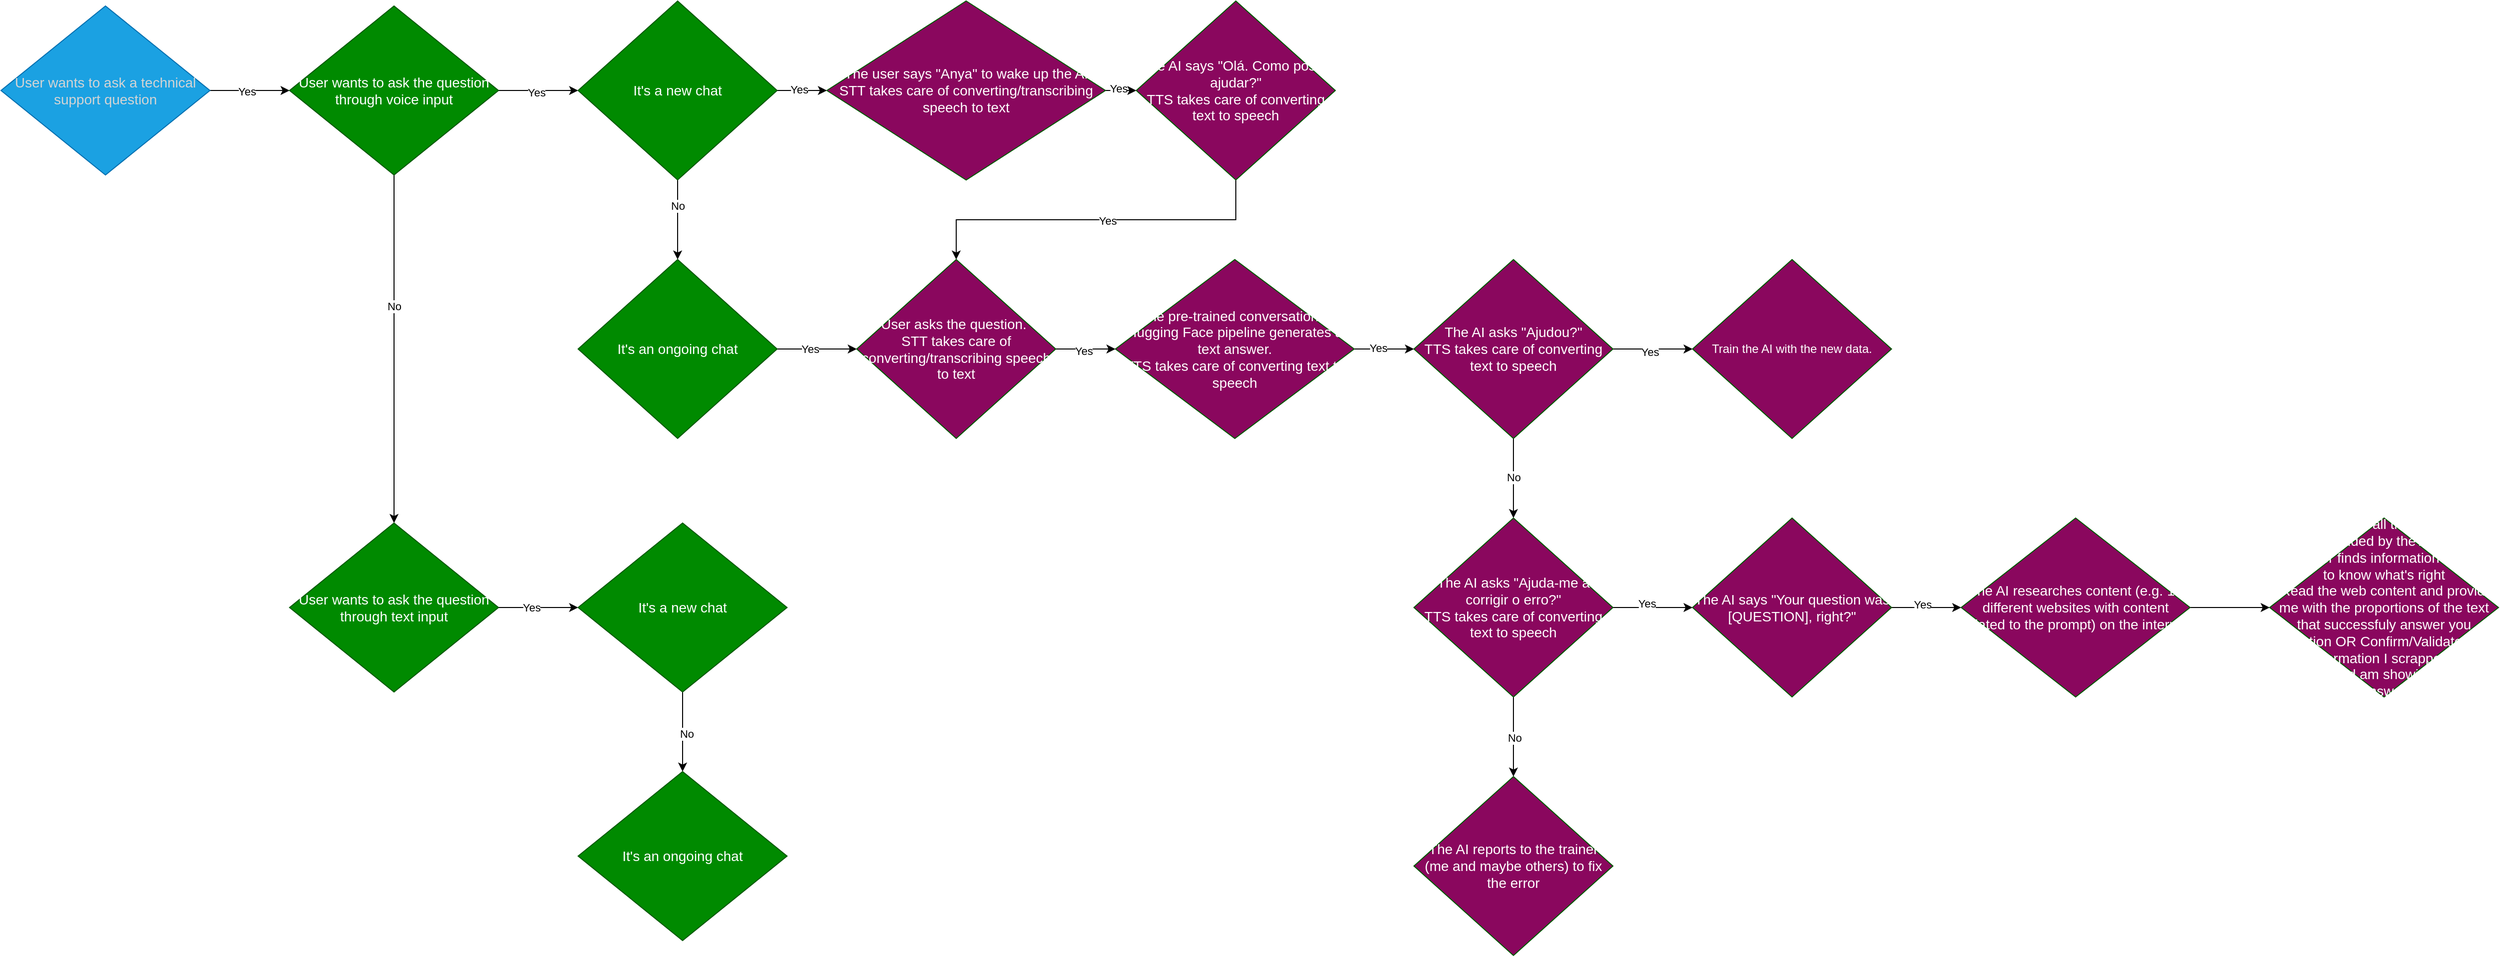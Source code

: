 <mxfile version="24.7.14">
  <diagram name="Page-1" id="gkFzmjaqYDRCej1VpN2q">
    <mxGraphModel dx="861" dy="499" grid="1" gridSize="10" guides="1" tooltips="1" connect="1" arrows="1" fold="1" page="1" pageScale="1" pageWidth="827" pageHeight="1169" math="0" shadow="0">
      <root>
        <mxCell id="0" />
        <mxCell id="1" parent="0" />
        <mxCell id="Mi3QBUJI7nnlioBzKTCS-8" value="" style="edgeStyle=orthogonalEdgeStyle;rounded=0;orthogonalLoop=1;jettySize=auto;html=1;" parent="1" source="Mi3QBUJI7nnlioBzKTCS-1" target="Mi3QBUJI7nnlioBzKTCS-7" edge="1">
          <mxGeometry relative="1" as="geometry" />
        </mxCell>
        <mxCell id="Mi3QBUJI7nnlioBzKTCS-9" value="Yes" style="edgeLabel;html=1;align=center;verticalAlign=middle;resizable=0;points=[];" parent="Mi3QBUJI7nnlioBzKTCS-8" vertex="1" connectable="0">
          <mxGeometry x="-0.072" y="-1" relative="1" as="geometry">
            <mxPoint as="offset" />
          </mxGeometry>
        </mxCell>
        <mxCell id="Mi3QBUJI7nnlioBzKTCS-1" value="&lt;span data-lucid-type=&quot;application/vnd.lucid.text&quot; data-lucid-content=&quot;{&amp;quot;t&amp;quot;:&amp;quot;User wants to asks a technical support question&amp;quot;,&amp;quot;m&amp;quot;:[{&amp;quot;s&amp;quot;:0,&amp;quot;n&amp;quot;:&amp;quot;fsp&amp;quot;,&amp;quot;v&amp;quot;:&amp;quot;ss_presetShapeStyle1_textStyle&amp;quot;,&amp;quot;e&amp;quot;:47},{&amp;quot;s&amp;quot;:0,&amp;quot;n&amp;quot;:&amp;quot;fsp2&amp;quot;,&amp;quot;v&amp;quot;:&amp;quot;ss_presetShapeStyle1_textStyle&amp;quot;,&amp;quot;e&amp;quot;:47},{&amp;quot;s&amp;quot;:0,&amp;quot;n&amp;quot;:&amp;quot;s&amp;quot;,&amp;quot;v&amp;quot;:22.222,&amp;quot;e&amp;quot;:47}]}&quot;&gt;&lt;font style=&quot;font-size: 14px;&quot;&gt;User wants to ask a technical support question&lt;/font&gt;&lt;/span&gt;" style="rhombus;whiteSpace=wrap;html=1;fillColor=#1ba1e2;fontColor=#D4D4D4;strokeColor=#006EAF;" parent="1" vertex="1">
          <mxGeometry x="100" y="80" width="210" height="170" as="geometry" />
        </mxCell>
        <mxCell id="Mi3QBUJI7nnlioBzKTCS-11" value="" style="edgeStyle=orthogonalEdgeStyle;rounded=0;orthogonalLoop=1;jettySize=auto;html=1;" parent="1" source="Mi3QBUJI7nnlioBzKTCS-7" target="Mi3QBUJI7nnlioBzKTCS-10" edge="1">
          <mxGeometry relative="1" as="geometry" />
        </mxCell>
        <mxCell id="Mi3QBUJI7nnlioBzKTCS-12" value="Yes" style="edgeLabel;html=1;align=center;verticalAlign=middle;resizable=0;points=[];" parent="Mi3QBUJI7nnlioBzKTCS-11" vertex="1" connectable="0">
          <mxGeometry x="-0.064" y="-2" relative="1" as="geometry">
            <mxPoint as="offset" />
          </mxGeometry>
        </mxCell>
        <mxCell id="Mi3QBUJI7nnlioBzKTCS-18" value="" style="edgeStyle=orthogonalEdgeStyle;rounded=0;orthogonalLoop=1;jettySize=auto;html=1;" parent="1" source="Mi3QBUJI7nnlioBzKTCS-7" target="Mi3QBUJI7nnlioBzKTCS-17" edge="1">
          <mxGeometry relative="1" as="geometry" />
        </mxCell>
        <mxCell id="Mi3QBUJI7nnlioBzKTCS-19" value="No" style="edgeLabel;html=1;align=center;verticalAlign=middle;resizable=0;points=[];" parent="Mi3QBUJI7nnlioBzKTCS-18" vertex="1" connectable="0">
          <mxGeometry x="-0.248" relative="1" as="geometry">
            <mxPoint as="offset" />
          </mxGeometry>
        </mxCell>
        <mxCell id="Mi3QBUJI7nnlioBzKTCS-7" value="&lt;span data-lucid-type=&quot;application/vnd.lucid.text&quot; data-lucid-content=&quot;{&amp;quot;t&amp;quot;:&amp;quot;User wants to asks a technical support question&amp;quot;,&amp;quot;m&amp;quot;:[{&amp;quot;s&amp;quot;:0,&amp;quot;n&amp;quot;:&amp;quot;fsp&amp;quot;,&amp;quot;v&amp;quot;:&amp;quot;ss_presetShapeStyle1_textStyle&amp;quot;,&amp;quot;e&amp;quot;:47},{&amp;quot;s&amp;quot;:0,&amp;quot;n&amp;quot;:&amp;quot;fsp2&amp;quot;,&amp;quot;v&amp;quot;:&amp;quot;ss_presetShapeStyle1_textStyle&amp;quot;,&amp;quot;e&amp;quot;:47},{&amp;quot;s&amp;quot;:0,&amp;quot;n&amp;quot;:&amp;quot;s&amp;quot;,&amp;quot;v&amp;quot;:22.222,&amp;quot;e&amp;quot;:47}]}&quot;&gt;&lt;font style=&quot;font-size: 14px;&quot;&gt;User wants to ask the question through voice input&lt;/font&gt;&lt;/span&gt;" style="rhombus;whiteSpace=wrap;html=1;fillColor=#008a00;fontColor=#ffffff;strokeColor=#005700;" parent="1" vertex="1">
          <mxGeometry x="390" y="80" width="210" height="170" as="geometry" />
        </mxCell>
        <mxCell id="Mi3QBUJI7nnlioBzKTCS-21" value="" style="edgeStyle=orthogonalEdgeStyle;rounded=0;orthogonalLoop=1;jettySize=auto;html=1;" parent="1" source="Mi3QBUJI7nnlioBzKTCS-10" target="Mi3QBUJI7nnlioBzKTCS-20" edge="1">
          <mxGeometry relative="1" as="geometry" />
        </mxCell>
        <mxCell id="Mi3QBUJI7nnlioBzKTCS-22" value="No" style="edgeLabel;html=1;align=center;verticalAlign=middle;resizable=0;points=[];" parent="Mi3QBUJI7nnlioBzKTCS-21" vertex="1" connectable="0">
          <mxGeometry x="-0.356" relative="1" as="geometry">
            <mxPoint as="offset" />
          </mxGeometry>
        </mxCell>
        <mxCell id="Mi3QBUJI7nnlioBzKTCS-31" value="" style="edgeStyle=orthogonalEdgeStyle;rounded=0;orthogonalLoop=1;jettySize=auto;html=1;" parent="1" source="Mi3QBUJI7nnlioBzKTCS-10" target="Mi3QBUJI7nnlioBzKTCS-30" edge="1">
          <mxGeometry relative="1" as="geometry" />
        </mxCell>
        <mxCell id="Mi3QBUJI7nnlioBzKTCS-32" value="Yes" style="edgeLabel;html=1;align=center;verticalAlign=middle;resizable=0;points=[];" parent="Mi3QBUJI7nnlioBzKTCS-31" vertex="1" connectable="0">
          <mxGeometry x="-0.125" y="1" relative="1" as="geometry">
            <mxPoint as="offset" />
          </mxGeometry>
        </mxCell>
        <mxCell id="Mi3QBUJI7nnlioBzKTCS-10" value="&lt;span data-lucid-type=&quot;application/vnd.lucid.text&quot; data-lucid-content=&quot;{&amp;quot;t&amp;quot;:&amp;quot;User wants to asks a technical support question&amp;quot;,&amp;quot;m&amp;quot;:[{&amp;quot;s&amp;quot;:0,&amp;quot;n&amp;quot;:&amp;quot;fsp&amp;quot;,&amp;quot;v&amp;quot;:&amp;quot;ss_presetShapeStyle1_textStyle&amp;quot;,&amp;quot;e&amp;quot;:47},{&amp;quot;s&amp;quot;:0,&amp;quot;n&amp;quot;:&amp;quot;fsp2&amp;quot;,&amp;quot;v&amp;quot;:&amp;quot;ss_presetShapeStyle1_textStyle&amp;quot;,&amp;quot;e&amp;quot;:47},{&amp;quot;s&amp;quot;:0,&amp;quot;n&amp;quot;:&amp;quot;s&amp;quot;,&amp;quot;v&amp;quot;:22.222,&amp;quot;e&amp;quot;:47}]}&quot;&gt;&lt;font style=&quot;font-size: 14px;&quot;&gt;It&#39;s a new chat&lt;/font&gt;&lt;/span&gt;" style="rhombus;whiteSpace=wrap;html=1;fillColor=#008a00;fontColor=#ffffff;strokeColor=#005700;labelPadding=0;" parent="1" vertex="1">
          <mxGeometry x="680" y="75" width="200" height="180" as="geometry" />
        </mxCell>
        <mxCell id="Mi3QBUJI7nnlioBzKTCS-24" value="" style="edgeStyle=orthogonalEdgeStyle;rounded=0;orthogonalLoop=1;jettySize=auto;html=1;" parent="1" source="Mi3QBUJI7nnlioBzKTCS-17" target="Mi3QBUJI7nnlioBzKTCS-23" edge="1">
          <mxGeometry relative="1" as="geometry" />
        </mxCell>
        <mxCell id="Mi3QBUJI7nnlioBzKTCS-26" value="Yes" style="edgeLabel;html=1;align=center;verticalAlign=middle;resizable=0;points=[];" parent="Mi3QBUJI7nnlioBzKTCS-24" vertex="1" connectable="0">
          <mxGeometry x="-0.175" relative="1" as="geometry">
            <mxPoint as="offset" />
          </mxGeometry>
        </mxCell>
        <mxCell id="Mi3QBUJI7nnlioBzKTCS-17" value="&lt;span style=&quot;font-size: 14px;&quot;&gt;User wants to ask the question through text input&lt;/span&gt;" style="rhombus;whiteSpace=wrap;html=1;fillColor=#008a00;fontColor=#ffffff;strokeColor=#005700;" parent="1" vertex="1">
          <mxGeometry x="390" y="600" width="210" height="170" as="geometry" />
        </mxCell>
        <mxCell id="Mi3QBUJI7nnlioBzKTCS-34" value="" style="edgeStyle=orthogonalEdgeStyle;rounded=0;orthogonalLoop=1;jettySize=auto;html=1;" parent="1" source="Mi3QBUJI7nnlioBzKTCS-20" target="Mi3QBUJI7nnlioBzKTCS-33" edge="1">
          <mxGeometry relative="1" as="geometry" />
        </mxCell>
        <mxCell id="Mi3QBUJI7nnlioBzKTCS-45" value="Yes" style="edgeLabel;html=1;align=center;verticalAlign=middle;resizable=0;points=[];" parent="Mi3QBUJI7nnlioBzKTCS-34" vertex="1" connectable="0">
          <mxGeometry x="-0.175" relative="1" as="geometry">
            <mxPoint as="offset" />
          </mxGeometry>
        </mxCell>
        <mxCell id="Mi3QBUJI7nnlioBzKTCS-20" value="&lt;span data-lucid-type=&quot;application/vnd.lucid.text&quot; data-lucid-content=&quot;{&amp;quot;t&amp;quot;:&amp;quot;User wants to asks a technical support question&amp;quot;,&amp;quot;m&amp;quot;:[{&amp;quot;s&amp;quot;:0,&amp;quot;n&amp;quot;:&amp;quot;fsp&amp;quot;,&amp;quot;v&amp;quot;:&amp;quot;ss_presetShapeStyle1_textStyle&amp;quot;,&amp;quot;e&amp;quot;:47},{&amp;quot;s&amp;quot;:0,&amp;quot;n&amp;quot;:&amp;quot;fsp2&amp;quot;,&amp;quot;v&amp;quot;:&amp;quot;ss_presetShapeStyle1_textStyle&amp;quot;,&amp;quot;e&amp;quot;:47},{&amp;quot;s&amp;quot;:0,&amp;quot;n&amp;quot;:&amp;quot;s&amp;quot;,&amp;quot;v&amp;quot;:22.222,&amp;quot;e&amp;quot;:47}]}&quot;&gt;&lt;font style=&quot;font-size: 14px;&quot;&gt;It&#39;s an ongoing chat&lt;/font&gt;&lt;/span&gt;" style="rhombus;whiteSpace=wrap;html=1;fillColor=#008a00;fontColor=#ffffff;strokeColor=#005700;labelPadding=0;" parent="1" vertex="1">
          <mxGeometry x="680" y="335" width="200" height="180" as="geometry" />
        </mxCell>
        <mxCell id="Mi3QBUJI7nnlioBzKTCS-28" value="" style="edgeStyle=orthogonalEdgeStyle;rounded=0;orthogonalLoop=1;jettySize=auto;html=1;" parent="1" source="Mi3QBUJI7nnlioBzKTCS-23" target="Mi3QBUJI7nnlioBzKTCS-27" edge="1">
          <mxGeometry relative="1" as="geometry" />
        </mxCell>
        <mxCell id="Mi3QBUJI7nnlioBzKTCS-29" value="No" style="edgeLabel;html=1;align=center;verticalAlign=middle;resizable=0;points=[];" parent="Mi3QBUJI7nnlioBzKTCS-28" vertex="1" connectable="0">
          <mxGeometry x="0.05" y="4" relative="1" as="geometry">
            <mxPoint as="offset" />
          </mxGeometry>
        </mxCell>
        <mxCell id="Mi3QBUJI7nnlioBzKTCS-23" value="&lt;span style=&quot;font-size: 14px;&quot;&gt;It&#39;s a new chat&lt;/span&gt;" style="rhombus;whiteSpace=wrap;html=1;fillColor=#008a00;fontColor=#ffffff;strokeColor=#005700;" parent="1" vertex="1">
          <mxGeometry x="680" y="600" width="210" height="170" as="geometry" />
        </mxCell>
        <mxCell id="Mi3QBUJI7nnlioBzKTCS-27" value="&lt;span style=&quot;font-size: 14px;&quot;&gt;It&#39;s an ongoing chat&lt;/span&gt;" style="rhombus;whiteSpace=wrap;html=1;fillColor=#008a00;fontColor=#ffffff;strokeColor=#005700;" parent="1" vertex="1">
          <mxGeometry x="680" y="850" width="210" height="170" as="geometry" />
        </mxCell>
        <mxCell id="Mi3QBUJI7nnlioBzKTCS-50" style="edgeStyle=orthogonalEdgeStyle;rounded=0;orthogonalLoop=1;jettySize=auto;html=1;exitX=1;exitY=0.5;exitDx=0;exitDy=0;entryX=0;entryY=0.5;entryDx=0;entryDy=0;" parent="1" source="Mi3QBUJI7nnlioBzKTCS-30" edge="1">
          <mxGeometry relative="1" as="geometry">
            <mxPoint x="1241" y="165" as="targetPoint" />
          </mxGeometry>
        </mxCell>
        <mxCell id="3tyTSm6g-eks1iVY2ws1-3" value="Yes" style="edgeLabel;html=1;align=center;verticalAlign=middle;resizable=0;points=[];" parent="Mi3QBUJI7nnlioBzKTCS-50" vertex="1" connectable="0">
          <mxGeometry x="-0.161" y="2" relative="1" as="geometry">
            <mxPoint as="offset" />
          </mxGeometry>
        </mxCell>
        <mxCell id="Mi3QBUJI7nnlioBzKTCS-30" value="&lt;span data-lucid-type=&quot;application/vnd.lucid.text&quot; data-lucid-content=&quot;{&amp;quot;t&amp;quot;:&amp;quot;User wants to asks a technical support question&amp;quot;,&amp;quot;m&amp;quot;:[{&amp;quot;s&amp;quot;:0,&amp;quot;n&amp;quot;:&amp;quot;fsp&amp;quot;,&amp;quot;v&amp;quot;:&amp;quot;ss_presetShapeStyle1_textStyle&amp;quot;,&amp;quot;e&amp;quot;:47},{&amp;quot;s&amp;quot;:0,&amp;quot;n&amp;quot;:&amp;quot;fsp2&amp;quot;,&amp;quot;v&amp;quot;:&amp;quot;ss_presetShapeStyle1_textStyle&amp;quot;,&amp;quot;e&amp;quot;:47},{&amp;quot;s&amp;quot;:0,&amp;quot;n&amp;quot;:&amp;quot;s&amp;quot;,&amp;quot;v&amp;quot;:22.222,&amp;quot;e&amp;quot;:47}]}&quot;&gt;&lt;font style=&quot;font-size: 14px;&quot;&gt;The user says &quot;Anya&quot; to wake up the AI&lt;br&gt;STT takes care of converting/transcribing speech&lt;/font&gt;&lt;/span&gt;&lt;span style=&quot;font-size: 14px; background-color: initial;&quot;&gt;&amp;nbsp;to text&lt;/span&gt;" style="rhombus;whiteSpace=wrap;html=1;fillColor=#8A075E;fontColor=#ffffff;strokeColor=#005700;labelPadding=0;" parent="1" vertex="1">
          <mxGeometry x="930" y="75" width="280" height="180" as="geometry" />
        </mxCell>
        <mxCell id="3tyTSm6g-eks1iVY2ws1-2" value="" style="edgeStyle=orthogonalEdgeStyle;rounded=0;orthogonalLoop=1;jettySize=auto;html=1;" parent="1" source="Mi3QBUJI7nnlioBzKTCS-33" target="3tyTSm6g-eks1iVY2ws1-1" edge="1">
          <mxGeometry relative="1" as="geometry" />
        </mxCell>
        <mxCell id="3tyTSm6g-eks1iVY2ws1-11" value="Yes" style="edgeLabel;html=1;align=center;verticalAlign=middle;resizable=0;points=[];" parent="3tyTSm6g-eks1iVY2ws1-2" vertex="1" connectable="0">
          <mxGeometry x="-0.067" y="-2" relative="1" as="geometry">
            <mxPoint as="offset" />
          </mxGeometry>
        </mxCell>
        <mxCell id="Mi3QBUJI7nnlioBzKTCS-33" value="&lt;span data-lucid-type=&quot;application/vnd.lucid.text&quot; data-lucid-content=&quot;{&amp;quot;t&amp;quot;:&amp;quot;User wants to asks a technical support question&amp;quot;,&amp;quot;m&amp;quot;:[{&amp;quot;s&amp;quot;:0,&amp;quot;n&amp;quot;:&amp;quot;fsp&amp;quot;,&amp;quot;v&amp;quot;:&amp;quot;ss_presetShapeStyle1_textStyle&amp;quot;,&amp;quot;e&amp;quot;:47},{&amp;quot;s&amp;quot;:0,&amp;quot;n&amp;quot;:&amp;quot;fsp2&amp;quot;,&amp;quot;v&amp;quot;:&amp;quot;ss_presetShapeStyle1_textStyle&amp;quot;,&amp;quot;e&amp;quot;:47},{&amp;quot;s&amp;quot;:0,&amp;quot;n&amp;quot;:&amp;quot;s&amp;quot;,&amp;quot;v&amp;quot;:22.222,&amp;quot;e&amp;quot;:47}]}&quot;&gt;&lt;font style=&quot;font-size: 14px;&quot;&gt;User asks the question.&quot;&lt;br&gt;STT takes care of converting/transcribing speech to text&lt;br&gt;&lt;/font&gt;&lt;/span&gt;" style="rhombus;whiteSpace=wrap;html=1;fillColor=#8A075E;fontColor=#ffffff;strokeColor=#005700;labelPadding=0;" parent="1" vertex="1">
          <mxGeometry x="960" y="335" width="200" height="180" as="geometry" />
        </mxCell>
        <mxCell id="Mi3QBUJI7nnlioBzKTCS-40" style="edgeStyle=orthogonalEdgeStyle;rounded=0;orthogonalLoop=1;jettySize=auto;html=1;exitX=0.5;exitY=1;exitDx=0;exitDy=0;" parent="1" source="Mi3QBUJI7nnlioBzKTCS-35" target="Mi3QBUJI7nnlioBzKTCS-33" edge="1">
          <mxGeometry relative="1" as="geometry" />
        </mxCell>
        <mxCell id="Mi3QBUJI7nnlioBzKTCS-41" value="Yes" style="edgeLabel;html=1;align=center;verticalAlign=middle;resizable=0;points=[];" parent="Mi3QBUJI7nnlioBzKTCS-40" vertex="1" connectable="0">
          <mxGeometry x="-0.061" y="1" relative="1" as="geometry">
            <mxPoint as="offset" />
          </mxGeometry>
        </mxCell>
        <mxCell id="Mi3QBUJI7nnlioBzKTCS-35" value="&lt;span data-lucid-type=&quot;application/vnd.lucid.text&quot; data-lucid-content=&quot;{&amp;quot;t&amp;quot;:&amp;quot;User wants to asks a technical support question&amp;quot;,&amp;quot;m&amp;quot;:[{&amp;quot;s&amp;quot;:0,&amp;quot;n&amp;quot;:&amp;quot;fsp&amp;quot;,&amp;quot;v&amp;quot;:&amp;quot;ss_presetShapeStyle1_textStyle&amp;quot;,&amp;quot;e&amp;quot;:47},{&amp;quot;s&amp;quot;:0,&amp;quot;n&amp;quot;:&amp;quot;fsp2&amp;quot;,&amp;quot;v&amp;quot;:&amp;quot;ss_presetShapeStyle1_textStyle&amp;quot;,&amp;quot;e&amp;quot;:47},{&amp;quot;s&amp;quot;:0,&amp;quot;n&amp;quot;:&amp;quot;s&amp;quot;,&amp;quot;v&amp;quot;:22.222,&amp;quot;e&amp;quot;:47}]}&quot;&gt;&lt;font style=&quot;font-size: 14px;&quot;&gt;The AI says &quot;Olá. Como posso ajudar?&quot;&lt;br&gt;TTS takes care of converting text to speech&lt;/font&gt;&lt;/span&gt;" style="rhombus;whiteSpace=wrap;html=1;fillColor=#8A075E;fontColor=#ffffff;strokeColor=#005700;labelPadding=0;" parent="1" vertex="1">
          <mxGeometry x="1241" y="75" width="200" height="180" as="geometry" />
        </mxCell>
        <mxCell id="3tyTSm6g-eks1iVY2ws1-6" value="" style="edgeStyle=orthogonalEdgeStyle;rounded=0;orthogonalLoop=1;jettySize=auto;html=1;" parent="1" source="3tyTSm6g-eks1iVY2ws1-1" target="3tyTSm6g-eks1iVY2ws1-5" edge="1">
          <mxGeometry relative="1" as="geometry" />
        </mxCell>
        <mxCell id="3tyTSm6g-eks1iVY2ws1-12" value="Yes" style="edgeLabel;html=1;align=center;verticalAlign=middle;resizable=0;points=[];" parent="3tyTSm6g-eks1iVY2ws1-6" vertex="1" connectable="0">
          <mxGeometry x="-0.206" y="1" relative="1" as="geometry">
            <mxPoint as="offset" />
          </mxGeometry>
        </mxCell>
        <mxCell id="3tyTSm6g-eks1iVY2ws1-1" value="&lt;span style=&quot;font-size: 14px;&quot;&gt;The pre-trained conversational Hugging Face pipeline generates a text answer.&lt;/span&gt;&lt;span style=&quot;font-size: 14px;&quot;&gt;&lt;br&gt;&lt;/span&gt;&lt;div&gt;&lt;span style=&quot;font-size: 14px;&quot;&gt;TTS takes care of converting text to speech&lt;/span&gt;&lt;span style=&quot;font-size: 14px;&quot;&gt;&lt;br&gt;&lt;/span&gt;&lt;/div&gt;" style="rhombus;whiteSpace=wrap;html=1;fillColor=#8A075E;fontColor=#ffffff;strokeColor=#005700;labelPadding=0;" parent="1" vertex="1">
          <mxGeometry x="1220" y="335" width="240" height="180" as="geometry" />
        </mxCell>
        <mxCell id="3tyTSm6g-eks1iVY2ws1-10" value="" style="edgeStyle=orthogonalEdgeStyle;rounded=0;orthogonalLoop=1;jettySize=auto;html=1;" parent="1" source="3tyTSm6g-eks1iVY2ws1-5" target="3tyTSm6g-eks1iVY2ws1-9" edge="1">
          <mxGeometry relative="1" as="geometry" />
        </mxCell>
        <mxCell id="3tyTSm6g-eks1iVY2ws1-16" value="Yes" style="edgeLabel;html=1;align=center;verticalAlign=middle;resizable=0;points=[];" parent="3tyTSm6g-eks1iVY2ws1-10" vertex="1" connectable="0">
          <mxGeometry x="-0.071" y="-2" relative="1" as="geometry">
            <mxPoint y="1" as="offset" />
          </mxGeometry>
        </mxCell>
        <mxCell id="3tyTSm6g-eks1iVY2ws1-14" value="" style="edgeStyle=orthogonalEdgeStyle;rounded=0;orthogonalLoop=1;jettySize=auto;html=1;" parent="1" source="3tyTSm6g-eks1iVY2ws1-5" target="3tyTSm6g-eks1iVY2ws1-13" edge="1">
          <mxGeometry relative="1" as="geometry" />
        </mxCell>
        <mxCell id="3tyTSm6g-eks1iVY2ws1-15" value="No" style="edgeLabel;html=1;align=center;verticalAlign=middle;resizable=0;points=[];" parent="3tyTSm6g-eks1iVY2ws1-14" vertex="1" connectable="0">
          <mxGeometry x="-0.021" relative="1" as="geometry">
            <mxPoint as="offset" />
          </mxGeometry>
        </mxCell>
        <mxCell id="3tyTSm6g-eks1iVY2ws1-5" value="&lt;div&gt;&lt;span style=&quot;font-size: 14px;&quot;&gt;The AI asks &quot;Ajudou?&quot;&lt;/span&gt;&lt;/div&gt;&lt;span style=&quot;font-size: 14px;&quot;&gt;TTS takes care of converting text to speech&lt;/span&gt;" style="rhombus;whiteSpace=wrap;html=1;fillColor=#8A075E;fontColor=#ffffff;strokeColor=#005700;labelPadding=0;" parent="1" vertex="1">
          <mxGeometry x="1520" y="335" width="200" height="180" as="geometry" />
        </mxCell>
        <mxCell id="3tyTSm6g-eks1iVY2ws1-9" value="Train the AI with the new data." style="rhombus;whiteSpace=wrap;html=1;fillColor=#8A075E;fontColor=#ffffff;strokeColor=#005700;labelPadding=0;" parent="1" vertex="1">
          <mxGeometry x="1800" y="335" width="200" height="180" as="geometry" />
        </mxCell>
        <mxCell id="xVGGhVVHkwfJtvXFtRhm-2" value="" style="edgeStyle=orthogonalEdgeStyle;rounded=0;orthogonalLoop=1;jettySize=auto;html=1;" edge="1" parent="1" source="3tyTSm6g-eks1iVY2ws1-13" target="xVGGhVVHkwfJtvXFtRhm-1">
          <mxGeometry relative="1" as="geometry" />
        </mxCell>
        <mxCell id="xVGGhVVHkwfJtvXFtRhm-3" value="Yes" style="edgeLabel;html=1;align=center;verticalAlign=middle;resizable=0;points=[];" vertex="1" connectable="0" parent="xVGGhVVHkwfJtvXFtRhm-2">
          <mxGeometry x="-0.157" y="4" relative="1" as="geometry">
            <mxPoint as="offset" />
          </mxGeometry>
        </mxCell>
        <mxCell id="xVGGhVVHkwfJtvXFtRhm-5" value="" style="edgeStyle=orthogonalEdgeStyle;rounded=0;orthogonalLoop=1;jettySize=auto;html=1;" edge="1" parent="1" source="3tyTSm6g-eks1iVY2ws1-13" target="xVGGhVVHkwfJtvXFtRhm-4">
          <mxGeometry relative="1" as="geometry" />
        </mxCell>
        <mxCell id="xVGGhVVHkwfJtvXFtRhm-6" value="No" style="edgeLabel;html=1;align=center;verticalAlign=middle;resizable=0;points=[];" vertex="1" connectable="0" parent="xVGGhVVHkwfJtvXFtRhm-5">
          <mxGeometry x="0.018" y="1" relative="1" as="geometry">
            <mxPoint as="offset" />
          </mxGeometry>
        </mxCell>
        <mxCell id="3tyTSm6g-eks1iVY2ws1-13" value="&lt;div&gt;&lt;span style=&quot;font-size: 14px;&quot;&gt;The AI asks &quot;Ajuda-me a corrigir o erro?&quot;&lt;br&gt;TTS takes care of converting text to speech&lt;/span&gt;&lt;/div&gt;" style="rhombus;whiteSpace=wrap;html=1;fillColor=#8A075E;fontColor=#ffffff;strokeColor=#005700;labelPadding=0;" parent="1" vertex="1">
          <mxGeometry x="1520" y="595" width="200" height="180" as="geometry" />
        </mxCell>
        <mxCell id="xVGGhVVHkwfJtvXFtRhm-8" value="" style="edgeStyle=orthogonalEdgeStyle;rounded=0;orthogonalLoop=1;jettySize=auto;html=1;" edge="1" parent="1" source="xVGGhVVHkwfJtvXFtRhm-1" target="xVGGhVVHkwfJtvXFtRhm-7">
          <mxGeometry relative="1" as="geometry" />
        </mxCell>
        <mxCell id="xVGGhVVHkwfJtvXFtRhm-9" value="Yes" style="edgeLabel;html=1;align=center;verticalAlign=middle;resizable=0;points=[];" vertex="1" connectable="0" parent="xVGGhVVHkwfJtvXFtRhm-8">
          <mxGeometry x="-0.13" y="3" relative="1" as="geometry">
            <mxPoint as="offset" />
          </mxGeometry>
        </mxCell>
        <mxCell id="xVGGhVVHkwfJtvXFtRhm-1" value="&lt;span style=&quot;font-size: 14px;&quot;&gt;The AI says &quot;Your question was [QUESTION], right?&quot;&lt;/span&gt;" style="rhombus;whiteSpace=wrap;html=1;fillColor=#8A075E;fontColor=#ffffff;strokeColor=#005700;labelPadding=0;" vertex="1" parent="1">
          <mxGeometry x="1800" y="595" width="200" height="180" as="geometry" />
        </mxCell>
        <mxCell id="xVGGhVVHkwfJtvXFtRhm-4" value="&lt;div&gt;&lt;span style=&quot;font-size: 14px;&quot;&gt;The AI reports to the trainer (me and maybe others) to fix the error&lt;/span&gt;&lt;/div&gt;" style="rhombus;whiteSpace=wrap;html=1;fillColor=#8A075E;fontColor=#ffffff;strokeColor=#005700;labelPadding=0;" vertex="1" parent="1">
          <mxGeometry x="1520" y="855" width="200" height="180" as="geometry" />
        </mxCell>
        <mxCell id="xVGGhVVHkwfJtvXFtRhm-11" value="" style="edgeStyle=orthogonalEdgeStyle;rounded=0;orthogonalLoop=1;jettySize=auto;html=1;" edge="1" parent="1" source="xVGGhVVHkwfJtvXFtRhm-7" target="xVGGhVVHkwfJtvXFtRhm-10">
          <mxGeometry relative="1" as="geometry" />
        </mxCell>
        <mxCell id="xVGGhVVHkwfJtvXFtRhm-7" value="&lt;span style=&quot;font-size: 14px;&quot;&gt;The AI researches content (e.g. 10 different websites with content related to the prompt) on the internet&lt;/span&gt;" style="rhombus;whiteSpace=wrap;html=1;fillColor=#8A075E;fontColor=#ffffff;strokeColor=#005700;labelPadding=0;" vertex="1" parent="1">
          <mxGeometry x="2070" y="595" width="230" height="180" as="geometry" />
        </mxCell>
        <mxCell id="xVGGhVVHkwfJtvXFtRhm-10" value="&lt;span style=&quot;font-size: 14px;&quot;&gt;The user is shown and reads the content of any/all the websites he wants provided by the AI in the UI&lt;br&gt;The user finds information enough to know what&#39;s right&lt;br&gt;&quot;Read the web content and provide me with the proportions of the text that successfuly answer you question OR Confirm/Validate that the information I scrapped from websites&amp;nbsp; and am showing you is the correct answer foryour question/prompt&quot;&lt;/span&gt;" style="rhombus;whiteSpace=wrap;html=1;fillColor=#8A075E;fontColor=#ffffff;strokeColor=#005700;labelPadding=0;" vertex="1" parent="1">
          <mxGeometry x="2380" y="595" width="230" height="180" as="geometry" />
        </mxCell>
      </root>
    </mxGraphModel>
  </diagram>
</mxfile>
